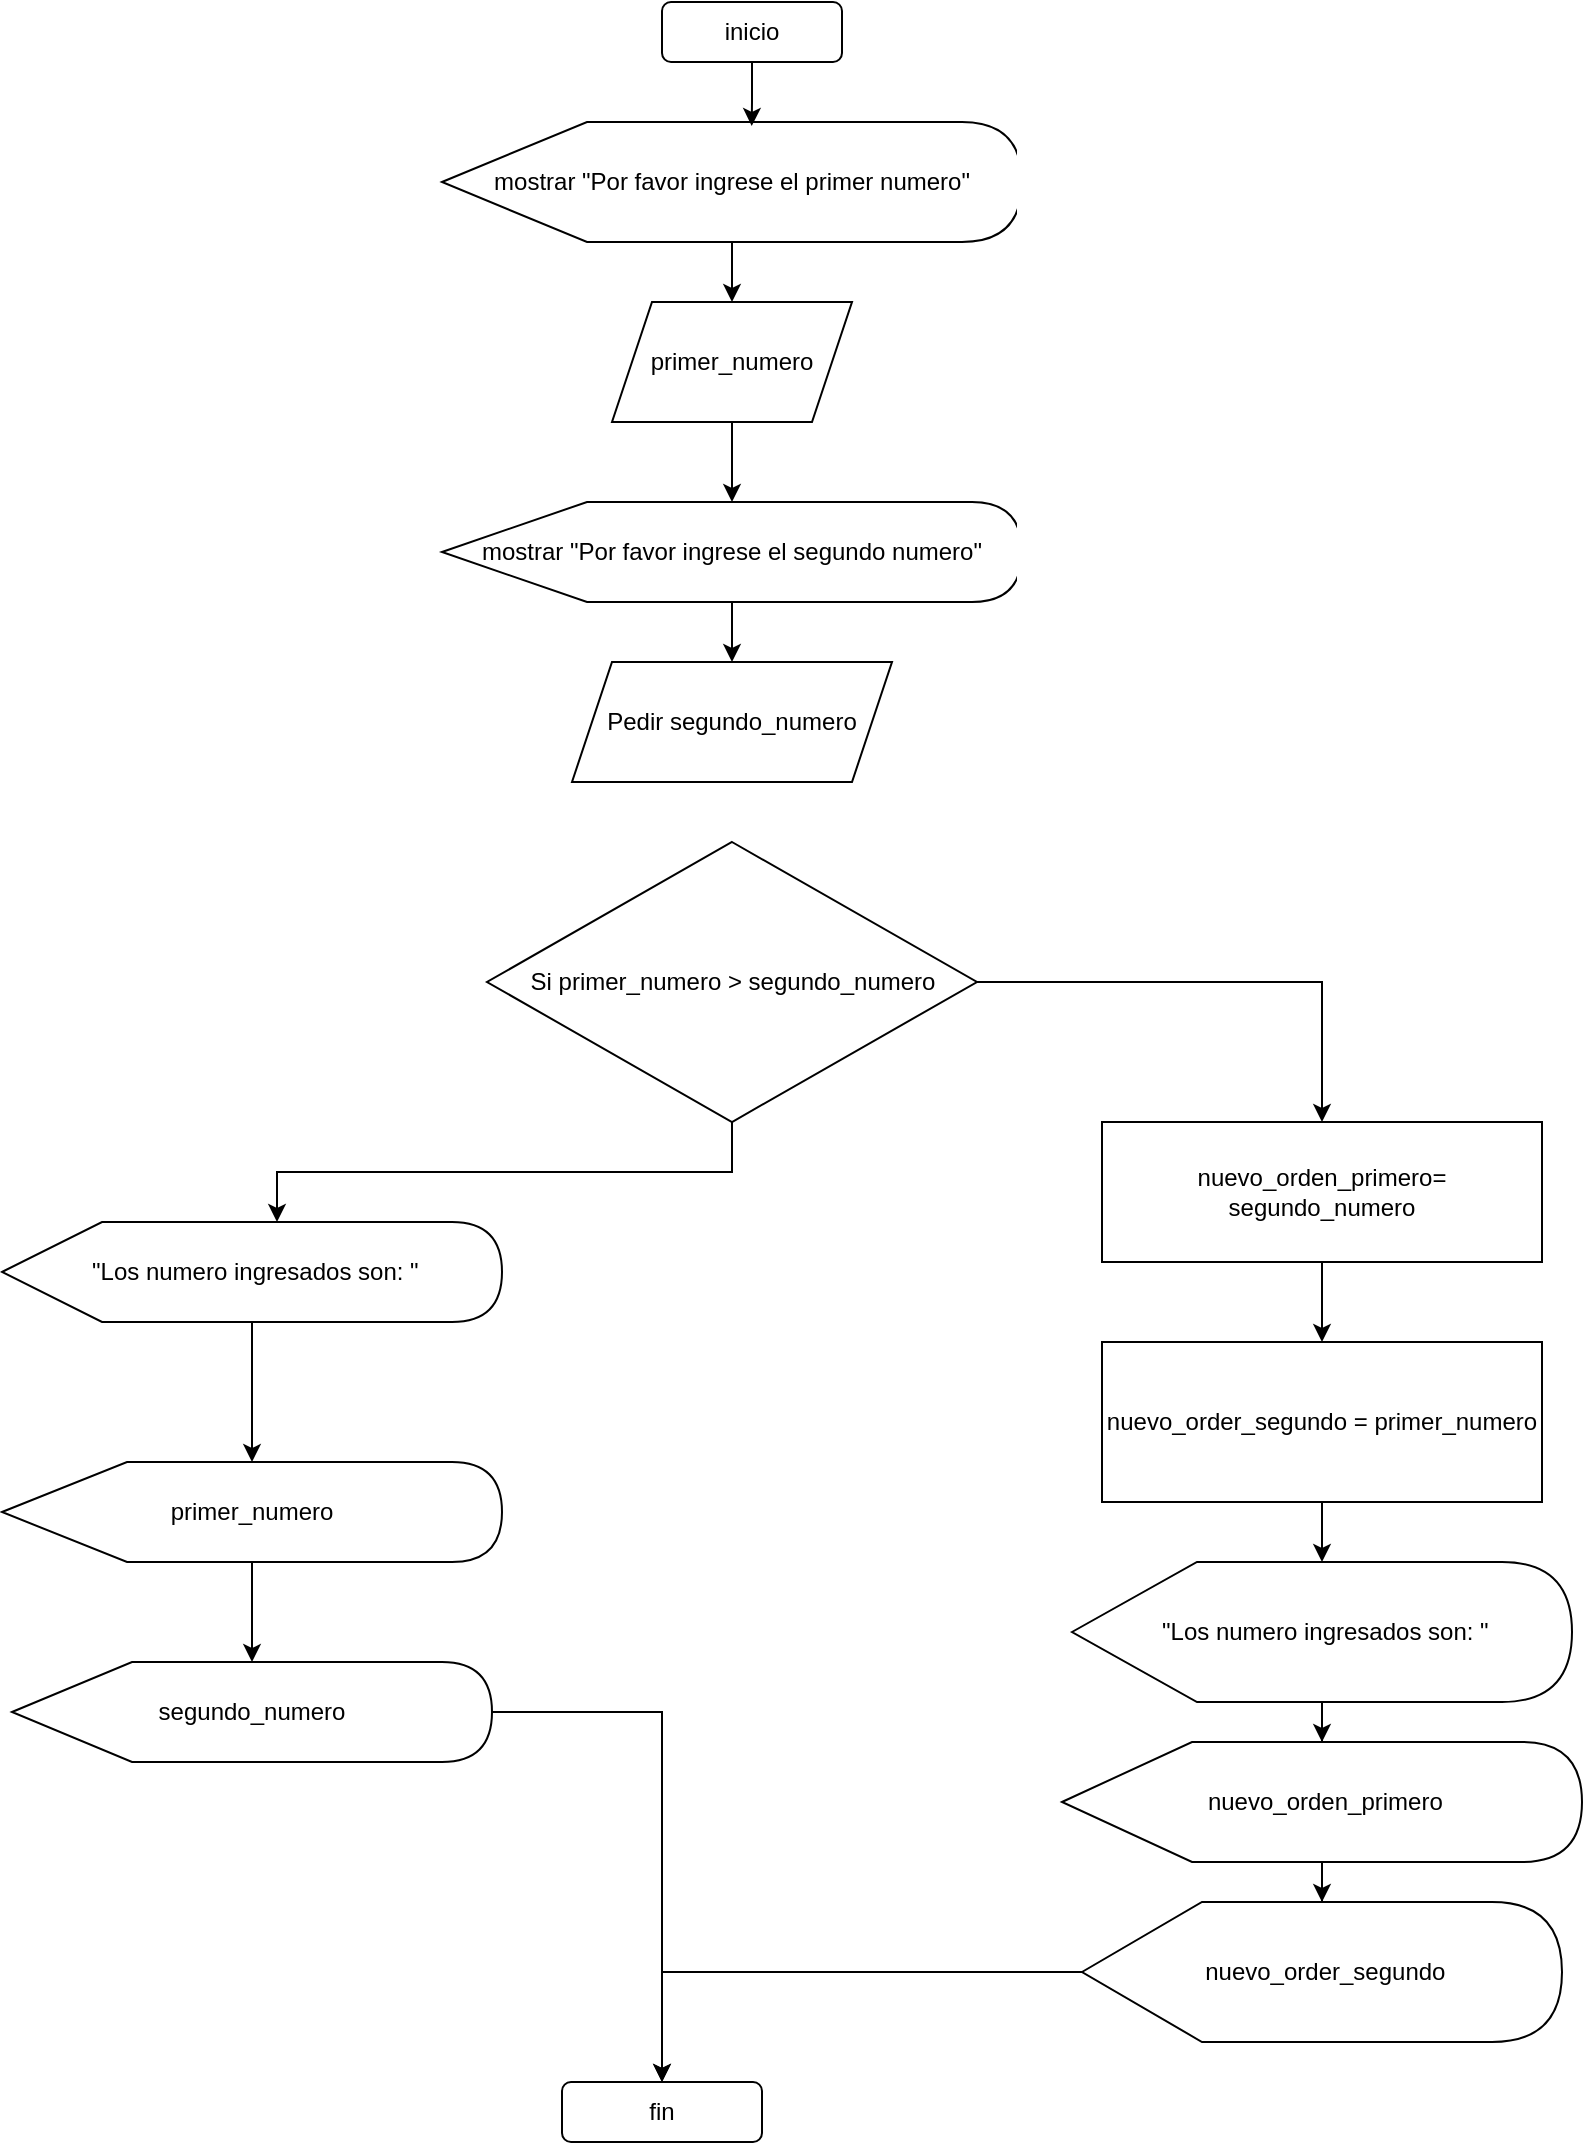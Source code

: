 <mxfile version="24.4.13" type="device">
  <diagram name="Page-1" id="fyX2fSGgWxatfmf_rGhj">
    <mxGraphModel dx="1434" dy="772" grid="1" gridSize="10" guides="1" tooltips="1" connect="1" arrows="1" fold="1" page="1" pageScale="1" pageWidth="850" pageHeight="1100" math="0" shadow="0">
      <root>
        <mxCell id="0" />
        <mxCell id="1" parent="0" />
        <mxCell id="uObtErdlk-p-zNJw72TR-1" value="inicio" style="rounded=1;whiteSpace=wrap;html=1;" vertex="1" parent="1">
          <mxGeometry x="360" y="10" width="90" height="30" as="geometry" />
        </mxCell>
        <mxCell id="uObtErdlk-p-zNJw72TR-7" style="edgeStyle=orthogonalEdgeStyle;rounded=0;orthogonalLoop=1;jettySize=auto;html=1;" edge="1" parent="1" source="uObtErdlk-p-zNJw72TR-2" target="uObtErdlk-p-zNJw72TR-6">
          <mxGeometry relative="1" as="geometry" />
        </mxCell>
        <mxCell id="uObtErdlk-p-zNJw72TR-2" value="mostrar &quot;Por favor ingrese el primer numero&quot;" style="shape=display;whiteSpace=wrap;html=1;" vertex="1" parent="1">
          <mxGeometry x="250" y="70" width="290" height="60" as="geometry" />
        </mxCell>
        <mxCell id="uObtErdlk-p-zNJw72TR-5" style="edgeStyle=orthogonalEdgeStyle;rounded=0;orthogonalLoop=1;jettySize=auto;html=1;entryX=0.534;entryY=0.033;entryDx=0;entryDy=0;entryPerimeter=0;" edge="1" parent="1" source="uObtErdlk-p-zNJw72TR-1" target="uObtErdlk-p-zNJw72TR-2">
          <mxGeometry relative="1" as="geometry" />
        </mxCell>
        <mxCell id="uObtErdlk-p-zNJw72TR-9" style="edgeStyle=orthogonalEdgeStyle;rounded=0;orthogonalLoop=1;jettySize=auto;html=1;" edge="1" parent="1" source="uObtErdlk-p-zNJw72TR-6" target="uObtErdlk-p-zNJw72TR-8">
          <mxGeometry relative="1" as="geometry" />
        </mxCell>
        <mxCell id="uObtErdlk-p-zNJw72TR-6" value="primer_numero" style="shape=parallelogram;perimeter=parallelogramPerimeter;whiteSpace=wrap;html=1;fixedSize=1;" vertex="1" parent="1">
          <mxGeometry x="335" y="160" width="120" height="60" as="geometry" />
        </mxCell>
        <mxCell id="uObtErdlk-p-zNJw72TR-11" style="edgeStyle=orthogonalEdgeStyle;rounded=0;orthogonalLoop=1;jettySize=auto;html=1;" edge="1" parent="1" source="uObtErdlk-p-zNJw72TR-8" target="uObtErdlk-p-zNJw72TR-10">
          <mxGeometry relative="1" as="geometry" />
        </mxCell>
        <mxCell id="uObtErdlk-p-zNJw72TR-8" value="mostrar &quot;Por favor ingrese el segundo numero&quot;" style="shape=display;whiteSpace=wrap;html=1;" vertex="1" parent="1">
          <mxGeometry x="250" y="260" width="290" height="50" as="geometry" />
        </mxCell>
        <mxCell id="uObtErdlk-p-zNJw72TR-10" value="Pedir segundo_numero" style="shape=parallelogram;perimeter=parallelogramPerimeter;whiteSpace=wrap;html=1;fixedSize=1;" vertex="1" parent="1">
          <mxGeometry x="315" y="340" width="160" height="60" as="geometry" />
        </mxCell>
        <mxCell id="uObtErdlk-p-zNJw72TR-15" style="edgeStyle=orthogonalEdgeStyle;rounded=0;orthogonalLoop=1;jettySize=auto;html=1;entryX=0.5;entryY=0;entryDx=0;entryDy=0;" edge="1" parent="1" source="uObtErdlk-p-zNJw72TR-12" target="uObtErdlk-p-zNJw72TR-13">
          <mxGeometry relative="1" as="geometry" />
        </mxCell>
        <mxCell id="uObtErdlk-p-zNJw72TR-12" value="Si primer_numero &amp;gt; segundo_numero" style="rhombus;whiteSpace=wrap;html=1;" vertex="1" parent="1">
          <mxGeometry x="272.5" y="430" width="245" height="140" as="geometry" />
        </mxCell>
        <mxCell id="uObtErdlk-p-zNJw72TR-16" style="edgeStyle=orthogonalEdgeStyle;rounded=0;orthogonalLoop=1;jettySize=auto;html=1;" edge="1" parent="1" source="uObtErdlk-p-zNJw72TR-13" target="uObtErdlk-p-zNJw72TR-14">
          <mxGeometry relative="1" as="geometry" />
        </mxCell>
        <mxCell id="uObtErdlk-p-zNJw72TR-13" value="nuevo_orden_primero= segundo_numero" style="rounded=0;whiteSpace=wrap;html=1;" vertex="1" parent="1">
          <mxGeometry x="580" y="570" width="220" height="70" as="geometry" />
        </mxCell>
        <mxCell id="uObtErdlk-p-zNJw72TR-20" style="edgeStyle=orthogonalEdgeStyle;rounded=0;orthogonalLoop=1;jettySize=auto;html=1;" edge="1" parent="1" source="uObtErdlk-p-zNJw72TR-14" target="uObtErdlk-p-zNJw72TR-17">
          <mxGeometry relative="1" as="geometry" />
        </mxCell>
        <mxCell id="uObtErdlk-p-zNJw72TR-14" value="nuevo_order_segundo = primer_numero" style="rounded=0;whiteSpace=wrap;html=1;" vertex="1" parent="1">
          <mxGeometry x="580" y="680" width="220" height="80" as="geometry" />
        </mxCell>
        <mxCell id="uObtErdlk-p-zNJw72TR-21" style="edgeStyle=orthogonalEdgeStyle;rounded=0;orthogonalLoop=1;jettySize=auto;html=1;" edge="1" parent="1" source="uObtErdlk-p-zNJw72TR-17" target="uObtErdlk-p-zNJw72TR-19">
          <mxGeometry relative="1" as="geometry" />
        </mxCell>
        <mxCell id="uObtErdlk-p-zNJw72TR-17" value="&amp;nbsp;&quot;Los numero ingresados son: &quot;" style="shape=display;whiteSpace=wrap;html=1;" vertex="1" parent="1">
          <mxGeometry x="565" y="790" width="250" height="70" as="geometry" />
        </mxCell>
        <mxCell id="uObtErdlk-p-zNJw72TR-31" style="edgeStyle=orthogonalEdgeStyle;rounded=0;orthogonalLoop=1;jettySize=auto;html=1;" edge="1" parent="1" source="uObtErdlk-p-zNJw72TR-18" target="uObtErdlk-p-zNJw72TR-30">
          <mxGeometry relative="1" as="geometry" />
        </mxCell>
        <mxCell id="uObtErdlk-p-zNJw72TR-18" value="&amp;nbsp;nuevo_order_segundo" style="shape=display;whiteSpace=wrap;html=1;" vertex="1" parent="1">
          <mxGeometry x="570" y="960" width="240" height="70" as="geometry" />
        </mxCell>
        <mxCell id="uObtErdlk-p-zNJw72TR-22" style="edgeStyle=orthogonalEdgeStyle;rounded=0;orthogonalLoop=1;jettySize=auto;html=1;" edge="1" parent="1" source="uObtErdlk-p-zNJw72TR-19" target="uObtErdlk-p-zNJw72TR-18">
          <mxGeometry relative="1" as="geometry" />
        </mxCell>
        <mxCell id="uObtErdlk-p-zNJw72TR-19" value="&amp;nbsp;nuevo_orden_primero" style="shape=display;whiteSpace=wrap;html=1;" vertex="1" parent="1">
          <mxGeometry x="560" y="880" width="260" height="60" as="geometry" />
        </mxCell>
        <mxCell id="uObtErdlk-p-zNJw72TR-28" style="edgeStyle=orthogonalEdgeStyle;rounded=0;orthogonalLoop=1;jettySize=auto;html=1;" edge="1" parent="1" source="uObtErdlk-p-zNJw72TR-24" target="uObtErdlk-p-zNJw72TR-25">
          <mxGeometry relative="1" as="geometry" />
        </mxCell>
        <mxCell id="uObtErdlk-p-zNJw72TR-24" value="&amp;nbsp;&quot;Los numero ingresados son: &quot;" style="shape=display;whiteSpace=wrap;html=1;size=0.2;" vertex="1" parent="1">
          <mxGeometry x="30" y="620" width="250" height="50" as="geometry" />
        </mxCell>
        <mxCell id="uObtErdlk-p-zNJw72TR-29" style="edgeStyle=orthogonalEdgeStyle;rounded=0;orthogonalLoop=1;jettySize=auto;html=1;" edge="1" parent="1" source="uObtErdlk-p-zNJw72TR-25" target="uObtErdlk-p-zNJw72TR-26">
          <mxGeometry relative="1" as="geometry" />
        </mxCell>
        <mxCell id="uObtErdlk-p-zNJw72TR-25" value="primer_numero" style="shape=display;whiteSpace=wrap;html=1;" vertex="1" parent="1">
          <mxGeometry x="30" y="740" width="250" height="50" as="geometry" />
        </mxCell>
        <mxCell id="uObtErdlk-p-zNJw72TR-32" style="edgeStyle=orthogonalEdgeStyle;rounded=0;orthogonalLoop=1;jettySize=auto;html=1;entryX=0.5;entryY=0;entryDx=0;entryDy=0;" edge="1" parent="1" source="uObtErdlk-p-zNJw72TR-26" target="uObtErdlk-p-zNJw72TR-30">
          <mxGeometry relative="1" as="geometry" />
        </mxCell>
        <mxCell id="uObtErdlk-p-zNJw72TR-26" value="segundo_numero" style="shape=display;whiteSpace=wrap;html=1;" vertex="1" parent="1">
          <mxGeometry x="35" y="840" width="240" height="50" as="geometry" />
        </mxCell>
        <mxCell id="uObtErdlk-p-zNJw72TR-27" style="edgeStyle=orthogonalEdgeStyle;rounded=0;orthogonalLoop=1;jettySize=auto;html=1;entryX=0;entryY=0;entryDx=137.5;entryDy=0;entryPerimeter=0;" edge="1" parent="1" source="uObtErdlk-p-zNJw72TR-12" target="uObtErdlk-p-zNJw72TR-24">
          <mxGeometry relative="1" as="geometry" />
        </mxCell>
        <mxCell id="uObtErdlk-p-zNJw72TR-30" value="fin" style="rounded=1;whiteSpace=wrap;html=1;" vertex="1" parent="1">
          <mxGeometry x="310" y="1050" width="100" height="30" as="geometry" />
        </mxCell>
      </root>
    </mxGraphModel>
  </diagram>
</mxfile>

